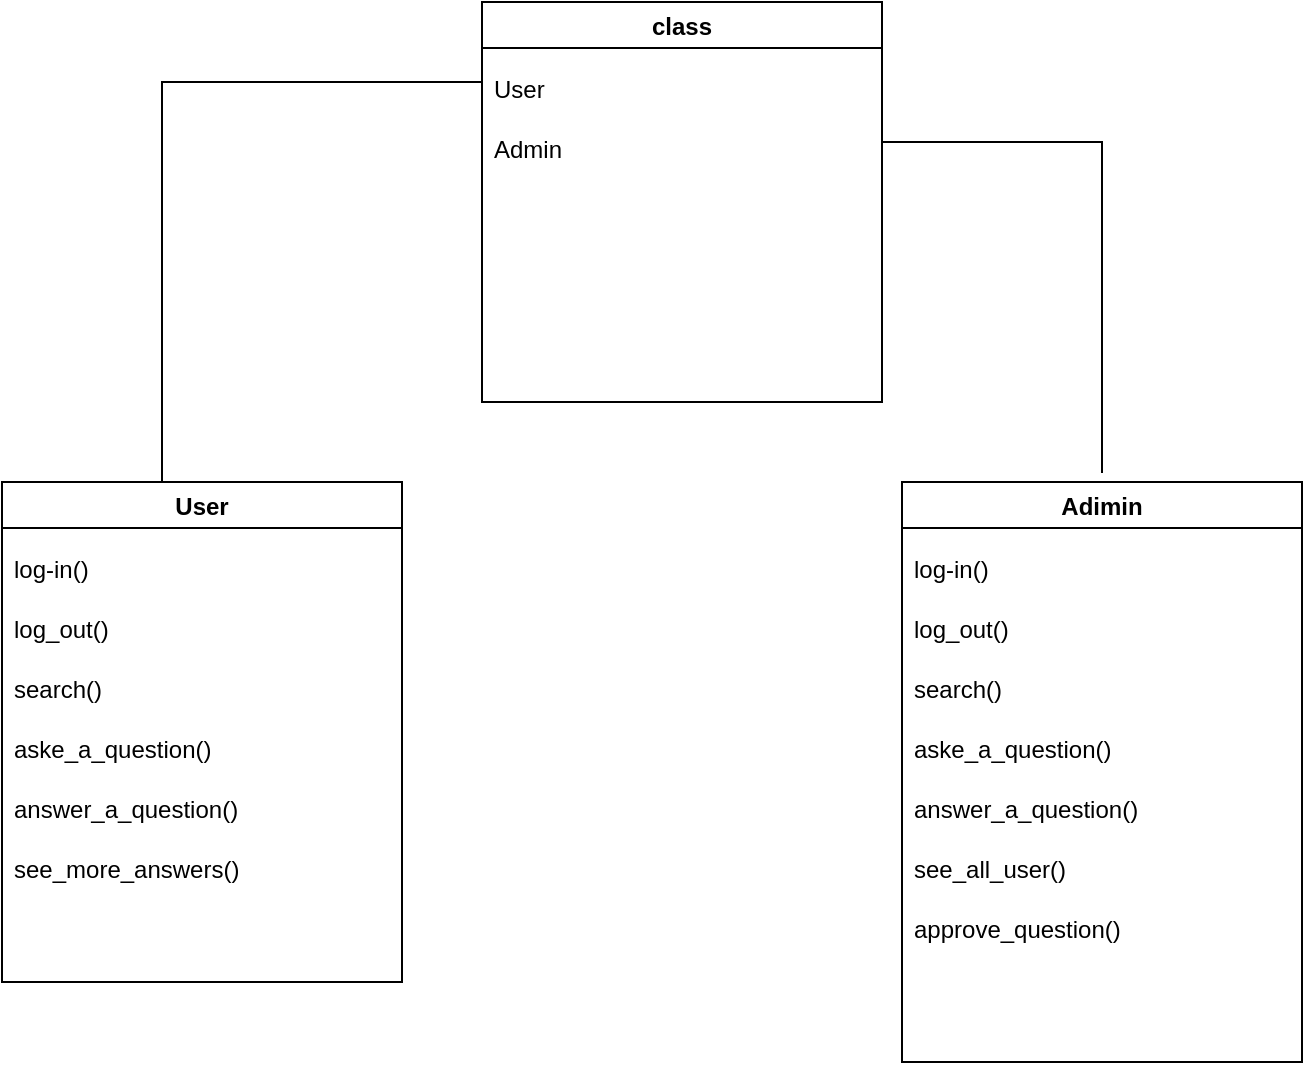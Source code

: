 <mxfile>
    <diagram id="q2UJJwx-bu7x6l0dh81-" name="Page-1">
        <mxGraphModel dx="1054" dy="617" grid="1" gridSize="10" guides="1" tooltips="1" connect="1" arrows="1" fold="1" page="1" pageScale="1" pageWidth="850" pageHeight="1100" math="0" shadow="0">
            <root>
                <mxCell id="0"/>
                <mxCell id="1" parent="0"/>
                <mxCell id="13" value="class" style="swimlane;" vertex="1" parent="1">
                    <mxGeometry x="280" y="60" width="200" height="200" as="geometry"/>
                </mxCell>
                <mxCell id="14" value="User" style="text;strokeColor=none;fillColor=none;align=left;verticalAlign=top;spacingLeft=4;spacingRight=4;overflow=hidden;rotatable=0;points=[[0,0.5],[1,0.5]];portConstraint=eastwest;" vertex="1" parent="13">
                    <mxGeometry y="30" width="200" height="30" as="geometry"/>
                </mxCell>
                <mxCell id="15" value="Admin" style="text;strokeColor=none;fillColor=none;align=left;verticalAlign=top;spacingLeft=4;spacingRight=4;overflow=hidden;rotatable=0;points=[[0,0.5],[1,0.5]];portConstraint=eastwest;" vertex="1" parent="13">
                    <mxGeometry y="60" width="200" height="30" as="geometry"/>
                </mxCell>
                <mxCell id="19" value="User" style="swimlane;" vertex="1" parent="1">
                    <mxGeometry x="40" y="300" width="200" height="250" as="geometry"/>
                </mxCell>
                <mxCell id="20" value="log-in()" style="text;strokeColor=none;fillColor=none;align=left;verticalAlign=top;spacingLeft=4;spacingRight=4;overflow=hidden;rotatable=0;points=[[0,0.5],[1,0.5]];portConstraint=eastwest;" vertex="1" parent="19">
                    <mxGeometry y="30" width="200" height="30" as="geometry"/>
                </mxCell>
                <mxCell id="22" value="search()" style="text;strokeColor=none;fillColor=none;align=left;verticalAlign=top;spacingLeft=4;spacingRight=4;overflow=hidden;rotatable=0;points=[[0,0.5],[1,0.5]];portConstraint=eastwest;" vertex="1" parent="19">
                    <mxGeometry y="90" width="200" height="30" as="geometry"/>
                </mxCell>
                <mxCell id="23" value="aske_a_question()" style="text;strokeColor=none;fillColor=none;align=left;verticalAlign=top;spacingLeft=4;spacingRight=4;overflow=hidden;rotatable=0;points=[[0,0.5],[1,0.5]];portConstraint=eastwest;" vertex="1" parent="19">
                    <mxGeometry y="120" width="200" height="30" as="geometry"/>
                </mxCell>
                <mxCell id="24" value="log_out()" style="text;strokeColor=none;fillColor=none;align=left;verticalAlign=top;spacingLeft=4;spacingRight=4;overflow=hidden;rotatable=0;points=[[0,0.5],[1,0.5]];portConstraint=eastwest;" vertex="1" parent="19">
                    <mxGeometry y="60" width="200" height="30" as="geometry"/>
                </mxCell>
                <mxCell id="25" value="answer_a_question()" style="text;strokeColor=none;fillColor=none;align=left;verticalAlign=top;spacingLeft=4;spacingRight=4;overflow=hidden;rotatable=0;points=[[0,0.5],[1,0.5]];portConstraint=eastwest;" vertex="1" parent="19">
                    <mxGeometry y="150" width="200" height="30" as="geometry"/>
                </mxCell>
                <mxCell id="33" value="see_more_answers()" style="text;strokeColor=none;fillColor=none;align=left;verticalAlign=top;spacingLeft=4;spacingRight=4;overflow=hidden;rotatable=0;points=[[0,0.5],[1,0.5]];portConstraint=eastwest;" vertex="1" parent="19">
                    <mxGeometry y="180" width="200" height="30" as="geometry"/>
                </mxCell>
                <mxCell id="26" value="" style="shape=partialRectangle;whiteSpace=wrap;html=1;bottom=0;right=0;fillColor=none;" vertex="1" parent="1">
                    <mxGeometry x="120" y="100" width="160" height="200" as="geometry"/>
                </mxCell>
                <mxCell id="27" value="Adimin" style="swimlane;startSize=23;" vertex="1" parent="1">
                    <mxGeometry x="490" y="300" width="200" height="290" as="geometry"/>
                </mxCell>
                <mxCell id="28" value="log-in()" style="text;strokeColor=none;fillColor=none;align=left;verticalAlign=top;spacingLeft=4;spacingRight=4;overflow=hidden;rotatable=0;points=[[0,0.5],[1,0.5]];portConstraint=eastwest;" vertex="1" parent="27">
                    <mxGeometry y="30" width="200" height="30" as="geometry"/>
                </mxCell>
                <mxCell id="29" value="search()" style="text;strokeColor=none;fillColor=none;align=left;verticalAlign=top;spacingLeft=4;spacingRight=4;overflow=hidden;rotatable=0;points=[[0,0.5],[1,0.5]];portConstraint=eastwest;" vertex="1" parent="27">
                    <mxGeometry y="90" width="200" height="30" as="geometry"/>
                </mxCell>
                <mxCell id="30" value="aske_a_question()" style="text;strokeColor=none;fillColor=none;align=left;verticalAlign=top;spacingLeft=4;spacingRight=4;overflow=hidden;rotatable=0;points=[[0,0.5],[1,0.5]];portConstraint=eastwest;" vertex="1" parent="27">
                    <mxGeometry y="120" width="200" height="30" as="geometry"/>
                </mxCell>
                <mxCell id="31" value="log_out()" style="text;strokeColor=none;fillColor=none;align=left;verticalAlign=top;spacingLeft=4;spacingRight=4;overflow=hidden;rotatable=0;points=[[0,0.5],[1,0.5]];portConstraint=eastwest;" vertex="1" parent="27">
                    <mxGeometry y="60" width="200" height="30" as="geometry"/>
                </mxCell>
                <mxCell id="32" value="answer_a_question()" style="text;strokeColor=none;fillColor=none;align=left;verticalAlign=top;spacingLeft=4;spacingRight=4;overflow=hidden;rotatable=0;points=[[0,0.5],[1,0.5]];portConstraint=eastwest;" vertex="1" parent="27">
                    <mxGeometry y="150" width="200" height="30" as="geometry"/>
                </mxCell>
                <mxCell id="34" value="see_all_user()" style="text;strokeColor=none;fillColor=none;align=left;verticalAlign=top;spacingLeft=4;spacingRight=4;overflow=hidden;rotatable=0;points=[[0,0.5],[1,0.5]];portConstraint=eastwest;" vertex="1" parent="27">
                    <mxGeometry y="180" width="200" height="30" as="geometry"/>
                </mxCell>
                <mxCell id="35" value="approve_question()" style="text;strokeColor=none;fillColor=none;align=left;verticalAlign=top;spacingLeft=4;spacingRight=4;overflow=hidden;rotatable=0;points=[[0,0.5],[1,0.5]];portConstraint=eastwest;" vertex="1" parent="27">
                    <mxGeometry y="210" width="200" height="30" as="geometry"/>
                </mxCell>
                <mxCell id="36" value="" style="shape=partialRectangle;whiteSpace=wrap;html=1;bottom=0;right=0;fillColor=none;rotation=90;" vertex="1" parent="1">
                    <mxGeometry x="452.5" y="157.5" width="165" height="110" as="geometry"/>
                </mxCell>
            </root>
        </mxGraphModel>
    </diagram>
</mxfile>